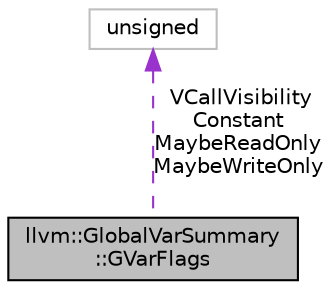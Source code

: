 digraph "llvm::GlobalVarSummary::GVarFlags"
{
 // LATEX_PDF_SIZE
  bgcolor="transparent";
  edge [fontname="Helvetica",fontsize="10",labelfontname="Helvetica",labelfontsize="10"];
  node [fontname="Helvetica",fontsize="10",shape=record];
  Node1 [label="llvm::GlobalVarSummary\l::GVarFlags",height=0.2,width=0.4,color="black", fillcolor="grey75", style="filled", fontcolor="black",tooltip=" "];
  Node2 -> Node1 [dir="back",color="darkorchid3",fontsize="10",style="dashed",label=" VCallVisibility\nConstant\nMaybeReadOnly\nMaybeWriteOnly" ,fontname="Helvetica"];
  Node2 [label="unsigned",height=0.2,width=0.4,color="grey75",tooltip=" "];
}

